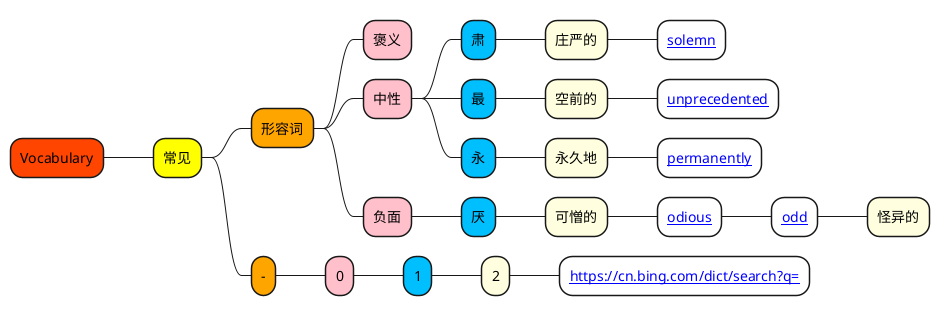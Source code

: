 @startmindmap

+[#OrangeRed] Vocabulary

++[#yellow] 常见

+++[#Orange] 形容词


++++[#Pink] 褒义


++++[#Pink] 中性

+++++[#DeepSkyBlue] 肃

++++++[#LightYellow] 庄严的
+++++++[#White] [[https://cn.bing.com/dict/search?q=solemn solemn]]


+++++[#DeepSkyBlue] 最

++++++[#LightYellow] 空前的
+++++++[#White] [[https://cn.bing.com/dict/search?q=unprecedented unprecedented]]



+++++[#DeepSkyBlue] 永

++++++[#LightYellow] 永久地
+++++++[#White] [[https://cn.bing.com/dict/search?q=permanently permanently]]







++++[#Pink] 负面


+++++[#DeepSkyBlue] 厌

++++++[#LightYellow] 可憎的
+++++++[#White] [[https://cn.bing.com/dict/search?q=odious odious]]
++++++++[#White] [[https://cn.bing.com/dict/search?q=odd odd]]
+++++++++[#LightYellow] 怪异的





+++[#Orange] -

++++[#Pink] 0

+++++[#DeepSkyBlue] 1

++++++[#LightYellow] 2
+++++++[#White] [[https://cn.bing.com/dict/search?q= ]]



@endmindmap